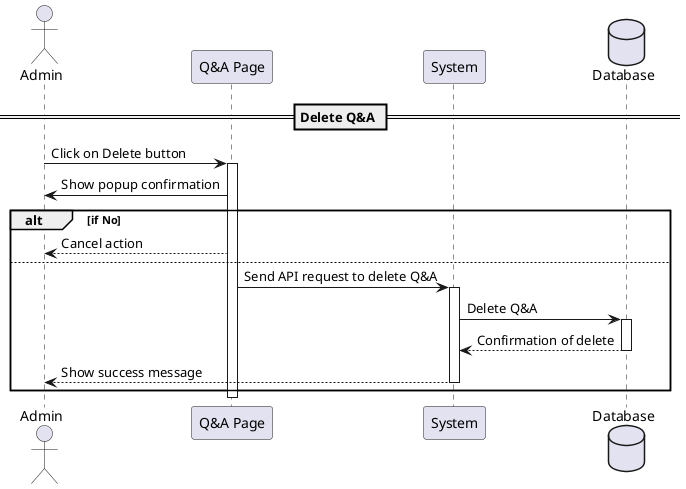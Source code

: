 @startuml
actor Admin
participant "Q&A Page" as QAPage
participant System
database Database

== Delete Q&A ==
Admin -> QAPage : Click on Delete button
activate QAPage
QAPage -> Admin : Show popup confirmation

alt if No
    QAPage --> Admin : Cancel action
else
    QAPage -> System : Send API request to delete Q&A
    activate System
    System -> Database : Delete Q&A
    activate Database
    Database --> System : Confirmation of delete
    deactivate Database
    System --> Admin : Show success message
    deactivate System
end
deactivate QAPage
@enduml
